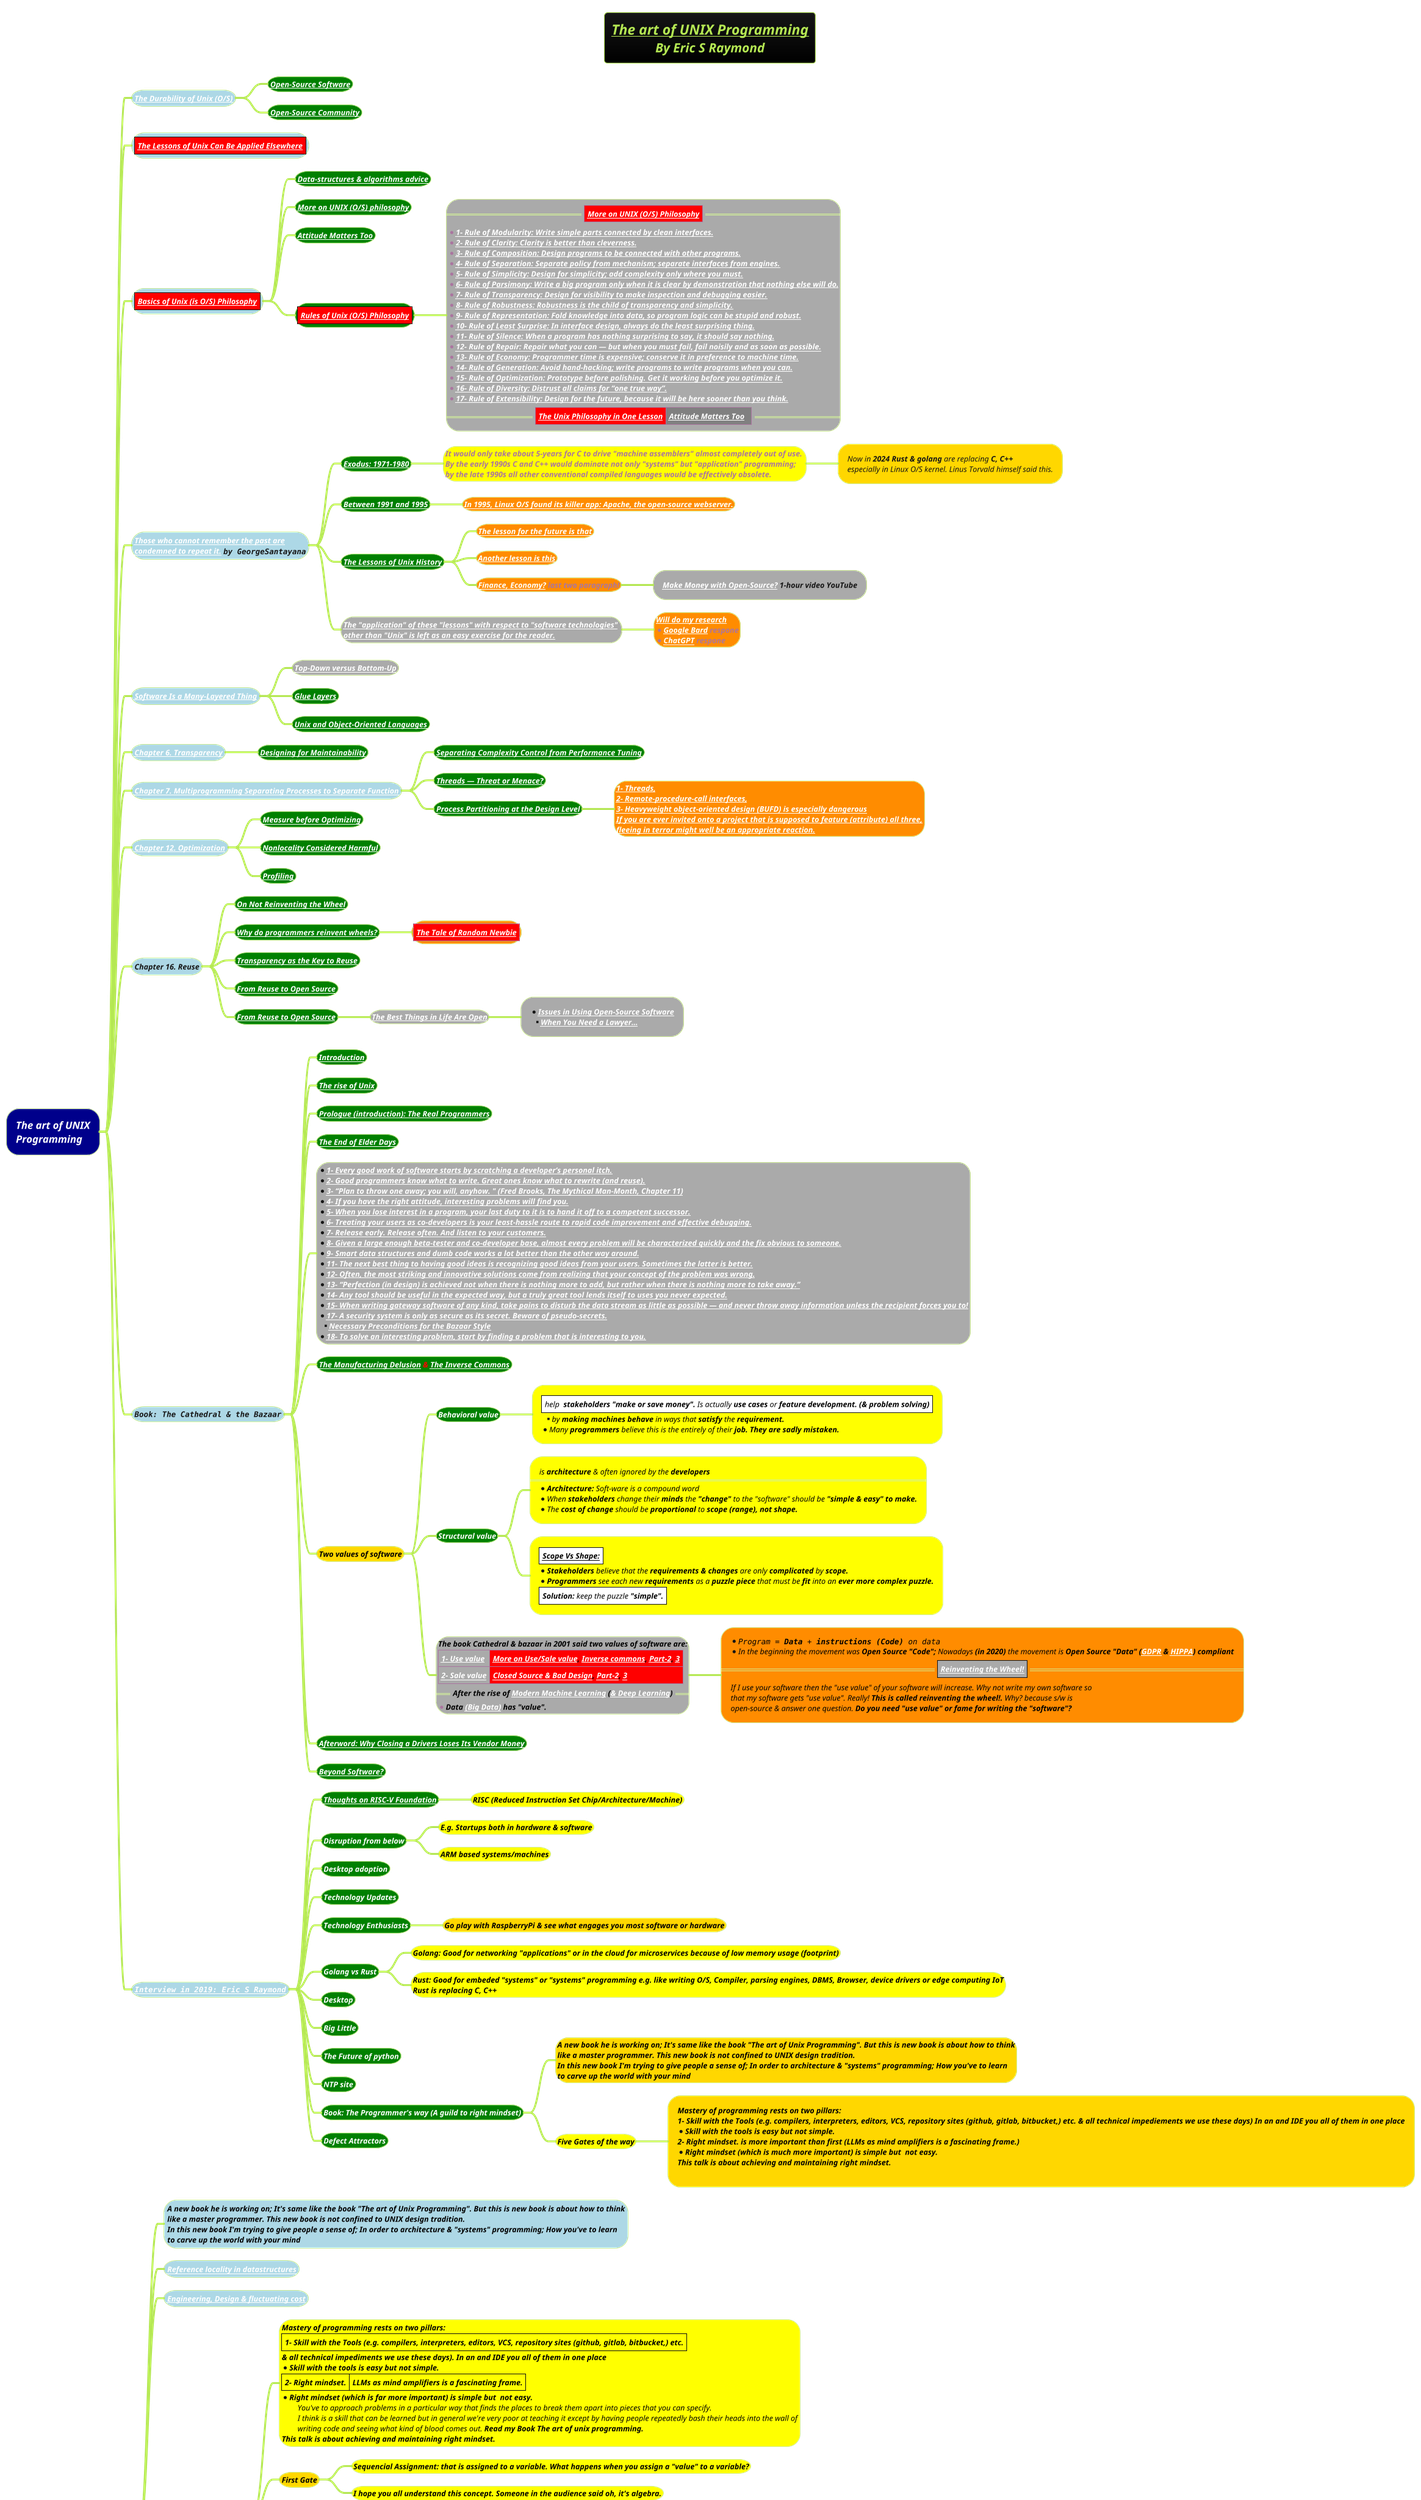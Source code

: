 @startmindmap
title =<i><u><size:18>The art of UNIX Programming \n<i>By Eric S Raymond
!theme hacker

*[#darkblue] <color #white><i>The art of UNIX\n<color #white><i>Programming
**[#lightblue] <i><size:12>[[docs/3-programming-languages/Venkat-Subramaniam/images/img_701.png The Durability of Unix (O/S)]]

***[#green] <size:12><color #white><i><b>[[docs/3-programming-languages/Venkat-Subramaniam/images/img_701.png Open-Source Software]]
***[#green] <size:12><color #white><i><b>[[docs/3-programming-languages/Venkat-Subramaniam/images/img_701.png Open-Source Community]]
**[#lightblue] |<#red><i><size:12>[[docs/3-programming-languages/Venkat-Subramaniam/images/img_702.png The Lessons of Unix Can Be Applied Elsewhere]]|
**[#lightblue] |<#red><i><size:12>[[docs/3-programming-languages/Venkat-Subramaniam/images/img_703.png Basics of Unix (is O/S) Philosophy]]|
***[#green] <size:12><color #white><i><b>[[docs/3-programming-languages/Venkat-Subramaniam/images/img_257.png Data-structures & algorithms advice]]
***[#green] <size:12><color #white><i><b>[[docs/3-programming-languages/Venkat-Subramaniam/images/img_707.drawio.png More on UNIX (O/S) philosophy]]
***[#green] <size:12><color #white><i><b>[[docs/3-programming-languages/Venkat-Subramaniam/images/img_285.png Attitude Matters Too]]

***[#green] |<#red><i><b><size:12>[[docs/3-programming-languages/Venkat-Subramaniam/images/img_257.png Rules of Unix (O/S) Philosophy]]|
****[#a]:==|<#red><size:12><color #white><i><b>[[docs/3-programming-languages/Venkat-Subramaniam/images/img_707.drawio.png More on UNIX (O/S) Philosophy]]|==
*<size:12><color #white><i><b>[[docs/3-programming-languages/Venkat-Subramaniam/images/img_704.png 1- Rule of Modularity: Write simple parts connected by clean interfaces.]]
*<size:12><color #white><i><b>[[docs/3-programming-languages/Venkat-Subramaniam/images/img_705.png 2- Rule of Clarity: Clarity is better than cleverness.]]
*<size:12><color #white><i><b>[[docs/3-programming-languages/Venkat-Subramaniam/images/img_706.png 3- Rule of Composition: Design programs to be connected with other programs.]]
*<size:12><color #white><i><b>[[docs/3-programming-languages/Venkat-Subramaniam/images/img_707.png 4- Rule of Separation: Separate policy from mechanism; separate interfaces from engines.]]
*<size:12><color #white><i><b>[[docs/3-programming-languages/Venkat-Subramaniam/images/img_708.png 5- Rule of Simplicity: Design for simplicity; add complexity only where you must.]]
*<size:12><color #white><i><b>[[docs/3-programming-languages/Venkat-Subramaniam/images/img_709.png 6- Rule of Parsimony: Write a big program only when it is clear by demonstration that nothing else will do.]]
*<size:12><color #white><i><b>[[docs/3-programming-languages/Venkat-Subramaniam/images/img_710.png 7- Rule of Transparency: Design for visibility to make inspection and debugging easier.]]
*<size:12><color #white><i><b>[[docs/3-programming-languages/Venkat-Subramaniam/images/img_711.png 8- Rule of Robustness: Robustness is the child of transparency and simplicity.]]
*<size:12><color #white><i><b>[[docs/3-programming-languages/Venkat-Subramaniam/images/img_712.png 9- Rule of Representation: Fold knowledge into data, so program logic can be stupid and robust.]]
*<size:12><color #white><i><b>[[docs/3-programming-languages/Venkat-Subramaniam/images/img_713.png 10- Rule of Least Surprise: In interface design, always do the least surprising thing.]]
*<size:12><color #white><i><b>[[docs/3-programming-languages/Venkat-Subramaniam/images/img_714.png 11- Rule of Silence: When a program has nothing surprising to say, it should say nothing.]]
*<size:12><color #white><i><b>[[docs/3-programming-languages/Venkat-Subramaniam/images/img_715.png 12- Rule of Repair: Repair what you can — but when you must fail, fail noisily and as soon as possible.]]
*<size:12><color #white><i><b>[[docs/3-programming-languages/Venkat-Subramaniam/images/img_716.png 13- Rule of Economy: Programmer time is expensive; conserve it in preference to machine time.]]
*<size:12><color #white><i><b>[[docs/3-programming-languages/Venkat-Subramaniam/images/img_717.png 14- Rule of Generation: Avoid hand-hacking; write programs to write programs when you can.]]
*<size:12><color #white><i><b>[[docs/3-programming-languages/Venkat-Subramaniam/images/img_718.png 15- Rule of Optimization: Prototype before polishing. Get it working before you optimize it.]]
*<size:12><color #white><i><b>[[docs/3-programming-languages/Venkat-Subramaniam/images/img_719.png 16- Rule of Diversity: Distrust all claims for “one true way”.]]
*<size:12><color #white><i><b>[[docs/3-programming-languages/Venkat-Subramaniam/images/img_720.png 17- Rule of Extensibility: Design for the future, because it will be here sooner than you think.]]
==|<#red><size:12><color #white><i><b>[[docs/3-programming-languages/Venkat-Subramaniam/images/img_721.png The Unix Philosophy in One Lesson]]|<#grey><size:12><color #white><i><b>[[docs/3-programming-languages/Venkat-Subramaniam/images/img_285.png Attitude Matters Too]]  |==;

**[#lightblue] <i><size:12>[[docs/3-programming-languages/Venkat-Subramaniam/images/img_701.png Those who cannot remember the past are]]\n<i><size:12>[[docs/3-programming-languages/Venkat-Subramaniam/images/img_701.png condemned to repeat it.]] ""by GeorgeSantayana""
***[#green] <b><i><size:12>[[docs/3-programming-languages/Venkat-Subramaniam/images/img_722.png Exodus: 1971–1980]]
****[#yellow] <b><i><size:12>It would only take about 5-years for C to drive "machine assemblers" almost completely out of use. \n<b><i><size:12>By the early 1990s C and C++ would dominate not only "systems" but "application" programming; \n<b><i><size:12>by the late 1990s all other conventional compiled languages would be effectively obsolete.
*****[#gold] <i><size:12>Now in **2024 Rust & golang** are replacing <b>C, C++ \n<i><size:12>especially in Linux O/S kernel. Linus Torvald himself said this.

***[#green] <b><i><size:12>[[docs/3-programming-languages/Venkat-Subramaniam/images/img_722.png Between 1991 and 1995]]
****[#darkorange] <b><i><size:12>[[docs/3-programming-languages/Venkat-Subramaniam/images/img_722.png In 1995, Linux O/S found its killer app: Apache, the open-source webserver.]]
***[#green] <b><i><size:12>[[docs/3-programming-languages/Venkat-Subramaniam/images/img_722.png The Lessons of Unix History]]
****[#darkorange] <b><i><size:12>[[docs/3-programming-languages/Venkat-Subramaniam/images/img_722.png The lesson for the future is that]]
****[#darkorange] <b><i><size:12>[[docs/3-programming-languages/Venkat-Subramaniam/images/img_722.png Another lesson is this]]
****[#darkorange] <b><i><size:12>[[docs/3-programming-languages/Venkat-Subramaniam/images/img_722.png Finance, Economy?]] last two paragraph!
*****[#a] <b><i><size:12>[[https://www.youtube.com/watch?v=ElcmUYT9V54&t=1811s Make Money with Open-Source?]] 1-hour video YouTube
***[#a] <b><i><size:12>[[docs/3-programming-languages/Venkat-Subramaniam/images/img_722.png The "application" of these "lessons" with respect to "software technologies"]] \n<b><i><size:12>[[docs/3-programming-languages/Venkat-Subramaniam/images/img_722.png other than "Unix" is left as an easy exercise for the reader.]]
****[#darkorange] <b><i><size:12>[[docs/3-programming-languages/Venkat-Subramaniam/images/img_722.png Will do my research]] \n*<b><i><size:12>[[docs/3-programming-languages/Venkat-Subramaniam/images/img_741.png Google Bard]] respone\n*<b><i><size:12>[[docs/3-programming-languages/Venkat-Subramaniam/images/img_742.png ChatGPT]] respone
**[#lightblue] <i><size:12>[[docs/3-programming-languages/Venkat-Subramaniam/images/img_723.png Software Is a Many-Layered Thing]]
***[#a] <b><i><size:12>[[docs/3-programming-languages/Venkat-Subramaniam/images/img_723.png Top-Down versus Bottom-Up]]
***[#green] <b><i><size:12>[[docs/3-programming-languages/Venkat-Subramaniam/images/img_724.png Glue Layers]]
***[#green] <b><i><size:12>[[docs/3-programming-languages/Venkat-Subramaniam/images/img_724.png Unix and Object-Oriented Languages]]
**[#lightblue] <i><size:12>[[docs/3-programming-languages/Venkat-Subramaniam/images/img_725.png Chapter 6. Transparency]]
***[#green] <b><i><size:12>[[docs/3-programming-languages/Venkat-Subramaniam/images/img_726.png Designing for Maintainability]]
**[#lightblue] <i><size:12>[[docs/3-programming-languages/Venkat-Subramaniam/images/img_727.png Chapter 7. Multiprogramming Separating Processes to Separate Function]]
***[#green] <b><i><size:12>[[docs/3-programming-languages/Venkat-Subramaniam/images/img_728.png Separating Complexity Control from Performance Tuning]]
***[#green] <b><i><size:12>[[docs/3-programming-languages/Venkat-Subramaniam/images/img_729.png Threads — Threat or Menace?]]
***[#green] <b><i><size:12>[[docs/3-programming-languages/Venkat-Subramaniam/images/img_730.png Process Partitioning at the Design Level]]

****[#darkorange]:<b><i><size:12>[[docs/3-programming-languages/Venkat-Subramaniam/images/img_730.png 1- Threads,]]
<b><i><size:12>[[docs/3-programming-languages/Venkat-Subramaniam/images/img_730.png 2- Remote-procedure-call interfaces,]]
<b><i><size:12>[[docs/3-programming-languages/Venkat-Subramaniam/images/img_730.png 3- Heavyweight object-oriented design (BUFD) is especially dangerous]]
<b><i><size:12>[[docs/3-programming-languages/Venkat-Subramaniam/images/img_730.png If you are ever invited onto a project that is supposed to feature (attribute) all three,]]
<b><i><size:12>[[docs/3-programming-languages/Venkat-Subramaniam/images/img_730.png ﬂeeing in terror might well be an appropriate reaction.]];

**[#lightblue] <i><size:12>[[docs/3-programming-languages/Venkat-Subramaniam/images/img_731.png Chapter 12. Optimization]]
***[#green] <b><i><size:12>[[docs/3-programming-languages/Venkat-Subramaniam/images/img_732.png Measure before Optimizing]]
***[#green] <b><i><size:12>[[docs/3-programming-languages/Venkat-Subramaniam/images/img_733.png Nonlocality Considered Harmful]]
***[#green] <b><i><size:12>[[docs/3-programming-languages/Venkat-Subramaniam/images/img_734.png Profiling]]
**[#lightblue] <i><size:12>Chapter 16. Reuse
***[#green] <b><i><size:12>[[docs/3-programming-languages/Venkat-Subramaniam/images/img_735.png On Not Reinventing the Wheel]]
***[#green] <b><i><size:12>[[docs/3-programming-languages/Venkat-Subramaniam/images/img_736.png Why do programmers reinvent wheels?]]
****[#darkorange] |<#red><b><i><size:12>[[docs/3-programming-languages/Venkat-Subramaniam/images/img_736.png The Tale of Random Newbie]]|
***[#green] <b><i><size:12>[[docs/3-programming-languages/Venkat-Subramaniam/images/img_737.png Transparency as the Key to Reuse]]
***[#green] <b><i><size:12>[[docs/3-programming-languages/Venkat-Subramaniam/images/img_738.png From Reuse to Open Source]]
***[#green] <b><i><size:12>[[docs/3-programming-languages/Venkat-Subramaniam/images/img_738.png From Reuse to Open Source]]
****[#a] <b><i><size:12>[[docs/3-programming-languages/Venkat-Subramaniam/images/img_739.png The Best Things in Life Are Open]]
*****[#a] *<b><i><size:12>[[docs/3-programming-languages/Venkat-Subramaniam/images/img_740.png Issues in Using Open-Source Software]] \n**<b><i><size:12>[[docs/3-programming-languages/Venkat-Subramaniam/images/img_740.png When You Need a Lawyer…]]
**[#lightblue] <i><size:12>""Book: The Cathedral & the Bazaar""
***[#green] <b><i><size:12><color #white>[[docs/3-programming-languages/Venkat-Subramaniam/images/img_754.png Introduction]]
***[#green] <b><i><size:12><color #white>[[docs/3-programming-languages/Venkat-Subramaniam/images/img_754.png The rise of Unix]]
***[#green] <b><i><size:12><color #white>[[docs/3-programming-languages/Venkat-Subramaniam/images/img_754.png Prologue (introduction): The Real Programmers]]
***[#green] <b><i><size:12><color #white>[[docs/3-programming-languages/Venkat-Subramaniam/images/img_754.png The End of Elder Days]]
***[#a]:*<b><i><size:12><color #white>[[docs/3-programming-languages/Venkat-Subramaniam/images/img_755.png 1- Every good work of software starts by scratching a developer’s personal itch.]]
*<b><i><size:12><color #white>[[docs/3-programming-languages/Venkat-Subramaniam/images/img_755.png 2- Good programmers know what to write. Great ones know what to rewrite (and reuse).]]
*<b><i><size:12><color #white>[[docs/3-programming-languages/Venkat-Subramaniam/images/img_755.png 3- ‘‘Plan to throw one away; you will, anyhow. " (Fred Brooks, The Mythical Man-Month, Chapter 11)]]
*<b><i><size:12><color #white>[[docs/3-programming-languages/Venkat-Subramaniam/images/img_755.png 4- If you have the right attitude, interesting problems will ﬁnd you.]]
*<b><i><size:12><color #white>[[docs/3-programming-languages/Venkat-Subramaniam/images/img_755.png 5- When you lose interest in a program, your last duty to it is to hand it off to a competent successor.]]
*<b><i><size:12><color #white>[[docs/3-programming-languages/Venkat-Subramaniam/images/img_755.png 6- Treating your users as co-developers is your least-hassle route to rapid code improvement and effective debugging.]]
*<b><i><size:12><color #white>[[docs/3-programming-languages/Venkat-Subramaniam/images/img_755.png 7- Release early. Release often. And listen to your customers.]]
*<b><i><size:12><color #white>[[docs/3-programming-languages/Venkat-Subramaniam/images/img_756.png 8- Given a large enough beta-tester and co-developer base, almost every problem will be characterized quickly and the ﬁx obvious to someone.]]
*<b><i><size:12><color #white>[[docs/3-programming-languages/Venkat-Subramaniam/images/img_756.png 9- Smart data structures and dumb code works a lot better than the other way around.]]
*<b><i><size:12><color #white>[[docs/3-programming-languages/Venkat-Subramaniam/images/img_756.png 11- The next best thing to having good ideas is recognizing good ideas from your users. Sometimes the latter is better.]]
*<b><i><size:12><color #white>[[docs/3-programming-languages/Venkat-Subramaniam/images/img_756.png 12- Often, the most striking and innovative solutions come from realizing that your concept of the problem was wrong.]]
*<b><i><size:12><color #white>[[docs/3-programming-languages/Venkat-Subramaniam/images/img_756.png 13- ‘‘Perfection (in design) is achieved not when there is nothing more to add, but rather when there is nothing more to take away.’’]]
*<b><i><size:12><color #white>[[docs/3-programming-languages/Venkat-Subramaniam/images/img_756.png 14- Any tool should be useful in the expected way, but a truly great tool lends itself to uses you never expected.]]
*<b><i><size:12><color #white>[[docs/3-programming-languages/Venkat-Subramaniam/images/img_756.png 15- When writing gateway software of any kind, take pains to disturb the data stream as little as possible — and never throw away information unless the recipient forces you to!]]
*<b><i><size:12><color #white>[[docs/3-programming-languages/Venkat-Subramaniam/images/img_757.png 17- A security system is only as secure as its secret. Beware of pseudo-secrets.]]
**<b><i><size:12><color #white>[[docs/3-programming-languages/Venkat-Subramaniam/images/img_757.png Necessary Preconditions for the Bazaar Style]]
*<b><i><size:12><color #white>[[docs/3-programming-languages/Venkat-Subramaniam/images/img_758.png 18- To solve an interesting problem, start by ﬁnding a problem that is interesting to you.]];
***[#green] <b><i><size:12><color #red>[[docs/3-programming-languages/Venkat-Subramaniam/images/img_759.png The Manufacturing Delusion]] & [[docs/3-programming-languages/Venkat-Subramaniam/images/img_760.png The Inverse Commons]]
***[#gold] <i><color #black><size:12><b>Two values of software
****[#green] <i><color #white><size:12><b>Behavioral value
*****[#yellow]:|<#white><i><color #black><size:12>help  **stakeholders** <b>"make or save money".</b> Is actually **use cases** or <b>feature development. (& problem solving)|
**<i><color #black><size:12>by **making machines behave** in ways that **satisfy** the <b>requirement.
*<i><color #black><size:12>Many **programmers** believe this is the entirely of their <b>job. They are sadly mistaken.;
****[#green] <i><color #white><size:12><b>Structural value
*****[#yellow]:<i><color #black><size:12>is **architecture** & often ignored by the <b>developers
====
*<i><color #black><size:12>**Architecture:** Soft-ware is a compound word
*<i><color #black><size:12>When **stakeholders** change their **minds** the **"change"** to the "software" should be <b>"simple & easy" to make.
*<i><color #black><size:12>The **cost of change** should be **proportional** to <b>scope (range), not shape.;
*****[#yellow]:|<#white><i><color #black><size:12><b><u>Scope Vs Shape:|
*<i><color #black><size:12>**Stakeholders** believe that the **requirements & changes** are only **complicated** by <b>scope.
*<i><color #black><size:12>**Programmers** see each new **requirements** as a **puzzle piece** that must be **fit** into an <b>ever more complex puzzle.
|<#white><i><color #black><size:12>**Solution:** keep the puzzle **"simple".**|;
****[#a]:<i><color #black><size:12><b>The book Cathedral & bazaar in 2001 said two values of software are:
|<i><color #black><size:12><b>[[docs/3-programming-languages/Venkat-Subramaniam/images/img_743.png 1- Use value]]|<#red><i><color #black><size:12><b>[[docs/3-programming-languages/Venkat-Subramaniam/images/img_744.png More on Use/Sale value]], [[docs/3-programming-languages/Venkat-Subramaniam/images/img_745.png Inverse commons]], [[docs/3-programming-languages/Venkat-Subramaniam/images/img_746.png Part-2]], [[docs/3-programming-languages/Venkat-Subramaniam/images/img_747.png 3]]|
|<i><color #black><size:12><b>[[docs/3-programming-languages/Venkat-Subramaniam/images/img_743.png 2- Sale value]]|<#red><i><color #black><size:12><b>[[docs/3-programming-languages/Venkat-Subramaniam/images/img_746.png Closed Source & Bad Design]], [[docs/3-programming-languages/Venkat-Subramaniam/images/img_749.png Part-2]], [[docs/3-programming-languages/Venkat-Subramaniam/images/img_748.png 3]]|
==<i><color #black><size:12><b>After the rise of [[docs/AI-ML-DL-Data-Science-and-BigData/machine-learning-ML/Modern-Machine-Learning.puml Modern Machine Learning]] ([[docs/AI-ML-DL-Data-Science-and-BigData/machine-learning-ML/3-deep-learning-DL/Deep-Learning.puml & Deep Learning]])==
*<i><color #black><size:12><b>Data [[docs/AI-ML-DL-Data-Science-and-BigData/big-data/big-data.puml (Big Data)]] has "value".;
*****[#darkorange]:*<i><color #black><size:12>""Program = **Data** + **instructions (Code)** on data""
*<i><color #black><size:12>In the beginning the movement was **Open Source "Code";** Nowadays **(in 2020)** the movement is <b>Open Source "Data" ([[docs/AI-ML-DL-Data-Science-and-BigData/data-science/data-engineering/GDPR.puml GDPR]] & [[docs/AI-ML-DL-Data-Science-and-BigData/data-science/data-engineering/HIPAA.puml HIPPA]]) compliant
==|<#a><i><color #black><size:12><b>[[docs/3-programming-languages/Venkat-Subramaniam/images/img_750.png Reinventing the Wheel!]]|==
<i><color #black><size:12>If I use your software then the "use value" of your software will increase. Why not write my own software so
<i><color #black><size:12>that my software gets "use value". Really! **This is called reinventing the wheel!.** Why? because s/w is
<i><color #black><size:12>open-source & answer one question. <b>Do you need "use value" or fame for writing the "software"?;

***[#green] <b><i><size:12><color #white>[[docs/3-programming-languages/Venkat-Subramaniam/images/img_761.png Afterword: Why Closing a Drivers Loses Its Vendor Money]]
***[#green] <b><i><size:12><color #white>[[docs/3-programming-languages/Venkat-Subramaniam/images/img_761.png Beyond Software?]]

**[#lightblue] <i><size:12>""[[https://www.youtube.com/watch?v=qoUsfuJaLxg&ab_channel=Level1Linux Interview in 2019: Eric S Raymond]]""
***[#green] <b><i><size:12><color #white>[[docs/3-programming-languages/Venkat-Subramaniam/images/img_751.png Thoughts on RISC-V Foundation]]
****[#yellow] <b><i><size:12><color #black>RISC (Reduced Instruction Set Chip/Architecture/Machine)
***[#green] <b><i><size:12><color #white>Disruption from below
****[#yellow] <b><i><size:12><color #black>E.g. Startups both in hardware & software
****[#yellow] <b><i><size:12><color #black>ARM based systems/machines
***[#green] <b><i><size:12><color #white>Desktop adoption
***[#green] <b><i><size:12><color #white>Technology Updates
***[#green] <b><i><size:12><color #white>Technology Enthusiasts
****[#gold] <b><i><size:12><color #black>Go play with RaspberryPi & see what engages you most software or hardware
***[#green] <b><i><size:12><color #white>Golang vs Rust
****[#yellow] <b><i><size:12><color #black>Golang: Good for networking "applications" or in the cloud for microservices because of low memory usage (footprint)
****[#yellow]:<b><i><size:12><color #black>Rust: Good for embeded "systems" or "systems" programming e.g. like writing O/S, Compiler, parsing engines, DBMS, Browser, device drivers or edge computing IoT
<b><i><size:12><color #black>Rust is replacing C, C++ ;
***[#green] <b><i><size:12><color #white>Desktop
***[#green] <b><i><size:12><color #white>Big Little
***[#green] <b><i><size:12><color #white>The Future of python
***[#green] <b><i><size:12><color #white>NTP site
***[#green] <b><i><size:12><color #white>Book: The Programmer's way (A guild to right mindset)
****[#gold]:<b><i><size:12><color #black>A new book he is working on; It's same like the book "The art of Unix Programming". But this is new book is about how to think
<b><i><size:12><color #black>like a master programmer. This new book is not confined to UNIX design tradition.
<b><i><size:12><color #black>In this new book I'm trying to give people a sense of; In order to architecture & "systems" programming; How you've to learn
<b><i><size:12><color #black>to carve up the world with your mind ;
****[#yellow] <b><i><size:12><color #black>Five Gates of the way
*****[#gold]:<b><i><size:12><color #black>Mastery of programming rests on two pillars:
<b><i><size:12><color #black>1- Skill with the Tools (e.g. compilers, interpreters, editors, VCS, repository sites (github, gitlab, bitbucket,) etc. & all technical impediements we use these days) In an and IDE you all of them in one place
*<b><i><size:12><color #black>Skill with the tools is easy but not simple.
<b><i><size:12><color #black>2- Right mindset. is more important than first (LLMs as mind amplifiers is a fascinating frame.)
*<b><i><size:12><color #black>Right mindset (which is much more important) is simple but  not easy.
<b><i><size:12><color #black>This talk is about achieving and maintaining right mindset.
;
***[#green] <b><i><size:12><color #white>Defect Attractors

*[#darkblue] <b><i><size:12><color #white>Book: The Programmer's way \n<b><i><size:12><color #white>(A guild to right mindset)
**[#lightblue]:<b><i><size:12><color #black>A new book he is working on; It's same like the book "The art of Unix Programming". But this is new book is about how to think
<b><i><size:12><color #black>like a master programmer. This new book is not confined to UNIX design tradition.
<b><i><size:12><color #black>In this new book I'm trying to give people a sense of; In order to architecture & "systems" programming; How you've to learn
<b><i><size:12><color #black>to carve up the world with your mind ;
**[#lightblue] <b><i><size:12><color #black>[[docs/3-programming-languages/Venkat-Subramaniam/images/img_753.png Reference locality in datastructures]]
**[#lightblue] <b><i><size:12><color #black>[[docs/3-programming-languages/Venkat-Subramaniam/images/img_752.png Engineering, Design & fluctuating cost]]
**[#lightblue] <b><i><size:12><color #black>Five Gates of the way
***[#yellow]:<b><i><size:12><color #black>Mastery of programming rests on two pillars:
|<b><i><size:12><color #black>1- Skill with the Tools (e.g. compilers, interpreters, editors, VCS, repository sites (github, gitlab, bitbucket,) etc.|
<b><i><size:12><color #black>& all technical impediments we use these days). In an and IDE you all of them in one place
*<b><i><size:12><color #black>Skill with the tools is easy but not simple.
|<b><i><size:12><color #black>2- Right mindset.|<b><i><size:12><color #black>LLMs as mind amplifiers is a fascinating frame.|
*<b><i><size:12><color #black>Right mindset (which is far more important) is simple but  not easy.
<i><size:12><color #black>\tYou've to approach problems in a particular way that finds the places to break them apart into pieces that you can specify.
<i><size:12><color #black>\tI think is a skill that can be learned but in general we're very poor at teaching it except by having people repeatedly bash their heads into the wall of
<i><size:12><color #black>\twriting code and seeing what kind of blood comes out. <b>Read my Book The art of unix programming.
<b><i><size:12><color #black>This talk is about achieving and maintaining right mindset.;

***[#gold] <b><i><size:12><color #black>First Gate
****[#yellow] <b><i><size:12><color #black>Sequencial Assignment: that is assigned to a variable. What happens when you assign a "value" to a variable?
****[#yellow] <b><i><size:12><color #black>I hope you all understand this concept. Someone in the audience said oh, it's algebra.

***[#gold] <b><i><size:12><color #black>Second Gate
****[#yellow] <b><i><size:12><color #black>Recursion: the idea that a function can call itself. What happens behind the scenes to achieve recursion?

***[#gold] <b><i><size:12><color #black>Third Gate
****[#yellow] <b><i><size:12><color #black>Pointers: being able to distinguish between "value" & reference to the "value". And reason about data structures that 've pointers in them.
****[#yellow] <b><i><size:12><color #black>This actually abshould of RAM (sequential or random access) or Linear or non-linear data structures.

***[#gold] <b><i><size:12><color #black>Fourth Gate
****[#yellow] <b><i><size:12><color #black>Closures or Lambda: e.g. it's great tool for callbacks. meaning when you've to program in callbacks.

***[#gold] <b><i><size:12><color #black>Fifth Gate
****[#yellow]:<b><i><size:12><color #black>Concurrency: What happens when you've multiple Processes or Threads of execution & they 've to mediate common access to shared data structures & you've problems like
<b><i><size:12><color #black>asynchronous processes trashing data or reading incomplete data (here means locks) and 've to deal with issues like deadlocks & livelocks. When you hit moore's law then
<b><i><size:12><color #black>you've no choice but do concurrency.;
***[#gold]:*<b><i><size:12><color #black>These 5-gates are actually techniques through which a programer has to pass daily.
*<b><i><size:12><color #black>He tried to put these gates in order like Robert C Martin did with SOLID acroynm. As there are more principles such as YAGNI, KISS, DRY, SLAP, GRASP, and son on
<b><i><size:12><color #black>In the same manner there can be more more gates in-between these gates or maybe before/after these gates that has been identified by him.;

**[#lightblue] <b><i><size:12><color #black>Two Kinds of skills & \n<b><i><size:12><color #black>Two kinds of Geniuses
***[#gold] <b><i><size:12><color #black>Two Kinds of Geniuses \n<b><i><size:12><color #black>in the world are:
****[#yellow] <b><i><size:12><color #black>1- Talent Monsters
****[#yellow] <b><i><size:12><color #black>2- Skill Monsters
****[#yellow] <b><i><size:12><color #black>Maps create Mindset
**[#lightblue] <b><i><size:12><color #black>Two Kinds of pits you may fall into \n<b><i><size:12><color #black>while you program there can be more:
***[#gold] <b><i><size:12><color #black>1- Stupid Problem
***[#gold] |<#grey><b><i><size:12><color #black>[[docs/3-programming-languages/Venkat-Subramaniam/images/img_132.png 2- Finger Trap]]|
****[#a]:<i><size:12><color #black><b>[[docs/3-programming-languages/Venkat-Subramaniam/images/img_133.png Code is tool or instrument, code is what it does it's not a substitute for thought or correct mental model, getting a correct mental model is hard.]]
<i><size:12><color #black><b>Code or tool or instrument can't help when you have incorrect mental model of a problem or solution. This means that you does understand the
<i><size:12><color #black><b>concept or problem instead you must get enough domain knowledge so that you can improve your mental model.;

@endmindmap

